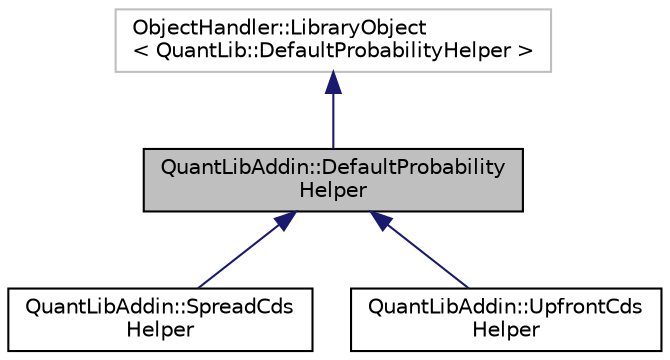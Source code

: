digraph "QuantLibAddin::DefaultProbabilityHelper"
{
  edge [fontname="Helvetica",fontsize="10",labelfontname="Helvetica",labelfontsize="10"];
  node [fontname="Helvetica",fontsize="10",shape=record];
  Node0 [label="QuantLibAddin::DefaultProbability\lHelper",height=0.2,width=0.4,color="black", fillcolor="grey75", style="filled", fontcolor="black"];
  Node1 -> Node0 [dir="back",color="midnightblue",fontsize="10",style="solid",fontname="Helvetica"];
  Node1 [label="ObjectHandler::LibraryObject\l\< QuantLib::DefaultProbabilityHelper \>",height=0.2,width=0.4,color="grey75", fillcolor="white", style="filled"];
  Node0 -> Node2 [dir="back",color="midnightblue",fontsize="10",style="solid",fontname="Helvetica"];
  Node2 [label="QuantLibAddin::SpreadCds\lHelper",height=0.2,width=0.4,color="black", fillcolor="white", style="filled",URL="$class_quant_lib_addin_1_1_spread_cds_helper.html"];
  Node0 -> Node3 [dir="back",color="midnightblue",fontsize="10",style="solid",fontname="Helvetica"];
  Node3 [label="QuantLibAddin::UpfrontCds\lHelper",height=0.2,width=0.4,color="black", fillcolor="white", style="filled",URL="$class_quant_lib_addin_1_1_upfront_cds_helper.html"];
}
